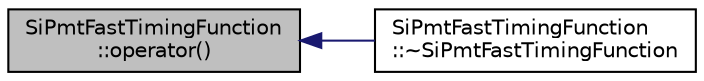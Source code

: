 digraph "SiPmtFastTimingFunction::operator()"
{
  edge [fontname="Helvetica",fontsize="10",labelfontname="Helvetica",labelfontsize="10"];
  node [fontname="Helvetica",fontsize="10",shape=record];
  rankdir="LR";
  Node1 [label="SiPmtFastTimingFunction\l::operator()",height=0.2,width=0.4,color="black", fillcolor="grey75", style="filled", fontcolor="black"];
  Node1 -> Node2 [dir="back",color="midnightblue",fontsize="10",style="solid",fontname="Helvetica"];
  Node2 [label="SiPmtFastTimingFunction\l::~SiPmtFastTimingFunction",height=0.2,width=0.4,color="black", fillcolor="white", style="filled",URL="$dc/dea/class_si_pmt_fast_timing_function.html#a32570e6ba032cfc79d6503704718592d"];
}
